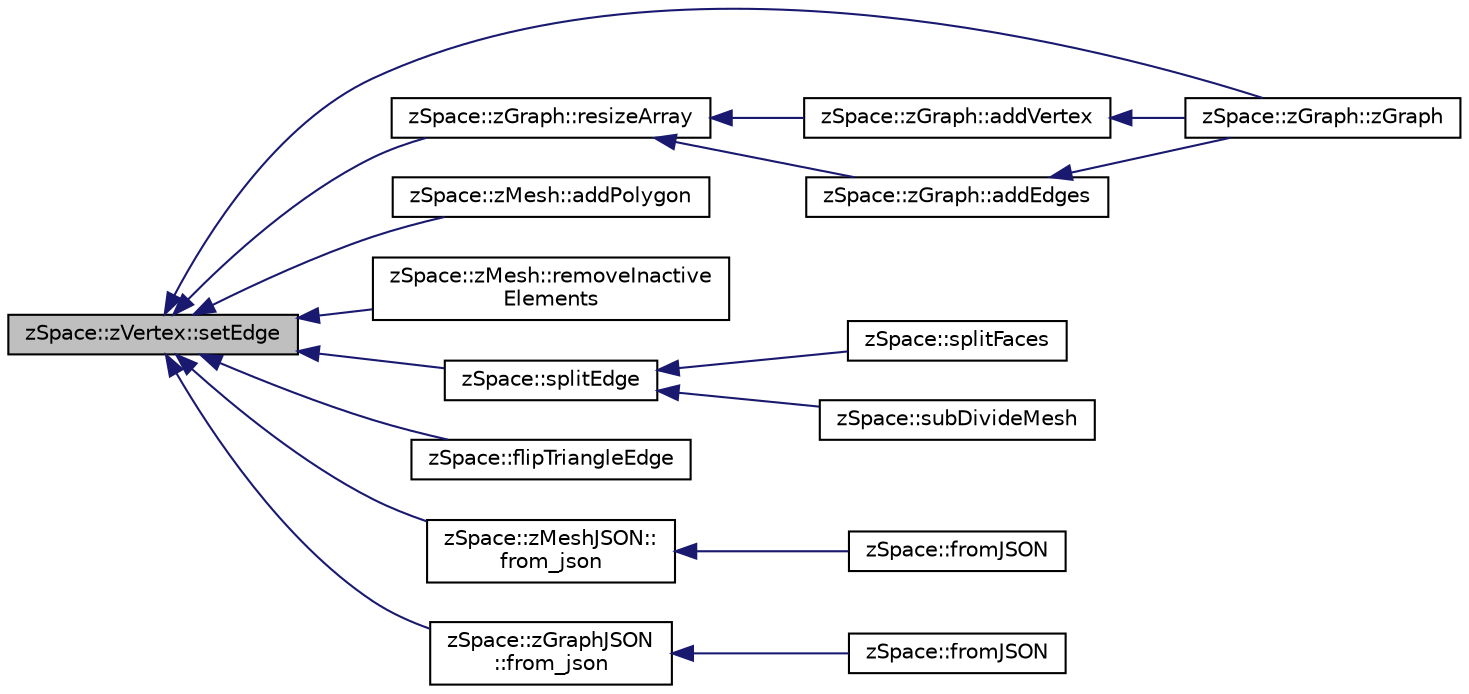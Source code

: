 digraph "zSpace::zVertex::setEdge"
{
  edge [fontname="Helvetica",fontsize="10",labelfontname="Helvetica",labelfontsize="10"];
  node [fontname="Helvetica",fontsize="10",shape=record];
  rankdir="LR";
  Node91 [label="zSpace::zVertex::setEdge",height=0.2,width=0.4,color="black", fillcolor="grey75", style="filled", fontcolor="black"];
  Node91 -> Node92 [dir="back",color="midnightblue",fontsize="10",style="solid",fontname="Helvetica"];
  Node92 [label="zSpace::zGraph::zGraph",height=0.2,width=0.4,color="black", fillcolor="white", style="filled",URL="$classz_space_1_1z_graph.html#a7a53b68f1efa596293b85259464cf3ff",tooltip="Overloaded constructor. "];
  Node91 -> Node93 [dir="back",color="midnightblue",fontsize="10",style="solid",fontname="Helvetica"];
  Node93 [label="zSpace::zGraph::resizeArray",height=0.2,width=0.4,color="black", fillcolor="white", style="filled",URL="$classz_space_1_1z_graph.html#a8b28611b85ceff8555b9230e3af6f47a",tooltip="This method resizes the array connected with the input type to the specified newSize. "];
  Node93 -> Node94 [dir="back",color="midnightblue",fontsize="10",style="solid",fontname="Helvetica"];
  Node94 [label="zSpace::zGraph::addVertex",height=0.2,width=0.4,color="black", fillcolor="white", style="filled",URL="$classz_space_1_1z_graph.html#acf5cd0b78050f671984cfc4341de8b32",tooltip="This method adds a vertex to the vertices array. "];
  Node94 -> Node92 [dir="back",color="midnightblue",fontsize="10",style="solid",fontname="Helvetica"];
  Node93 -> Node95 [dir="back",color="midnightblue",fontsize="10",style="solid",fontname="Helvetica"];
  Node95 [label="zSpace::zGraph::addEdges",height=0.2,width=0.4,color="black", fillcolor="white", style="filled",URL="$classz_space_1_1z_graph.html#a821941b26e312ab5015ae34fecbd43b3",tooltip="This method adds an edge and its symmetry edge to the edges array. "];
  Node95 -> Node92 [dir="back",color="midnightblue",fontsize="10",style="solid",fontname="Helvetica"];
  Node91 -> Node96 [dir="back",color="midnightblue",fontsize="10",style="solid",fontname="Helvetica"];
  Node96 [label="zSpace::zMesh::addPolygon",height=0.2,width=0.4,color="black", fillcolor="white", style="filled",URL="$classz_space_1_1z_mesh.html#ada4fb88bb2402a06f75d730e23597407",tooltip="This method adds a face to the faces array and updates the pointers of vertices, edges and polygons o..."];
  Node91 -> Node97 [dir="back",color="midnightblue",fontsize="10",style="solid",fontname="Helvetica"];
  Node97 [label="zSpace::zMesh::removeInactive\lElements",height=0.2,width=0.4,color="black", fillcolor="white", style="filled",URL="$classz_space_1_1z_mesh.html#ab21d59eecb169921b427a7e766d47aa5",tooltip="This method resizes the array connected with the input type to the specified newSize. "];
  Node91 -> Node98 [dir="back",color="midnightblue",fontsize="10",style="solid",fontname="Helvetica"];
  Node98 [label="zSpace::splitEdge",height=0.2,width=0.4,color="black", fillcolor="white", style="filled",URL="$group__z_mesh_modifiers.html#ga2259376b4c9c7cebc97c491574a47e24",tooltip="This method splits an edge and inserts a vertex along the edge at the input factor. "];
  Node98 -> Node99 [dir="back",color="midnightblue",fontsize="10",style="solid",fontname="Helvetica"];
  Node99 [label="zSpace::splitFaces",height=0.2,width=0.4,color="black", fillcolor="white", style="filled",URL="$group__z_mesh_modifiers.html#gaeda022d590a10b38c94e75bc0e278d80",tooltip="This method splits a set of edges and faces of a mesh in a continuous manner. "];
  Node98 -> Node100 [dir="back",color="midnightblue",fontsize="10",style="solid",fontname="Helvetica"];
  Node100 [label="zSpace::subDivideMesh",height=0.2,width=0.4,color="black", fillcolor="white", style="filled",URL="$group__z_mesh_modifiers.html#gaaa9902fbf3ac2600afbf54335c286760",tooltip="This method subdivides all the faces and edges of the mesh. "];
  Node91 -> Node101 [dir="back",color="midnightblue",fontsize="10",style="solid",fontname="Helvetica"];
  Node101 [label="zSpace::flipTriangleEdge",height=0.2,width=0.4,color="black", fillcolor="white", style="filled",URL="$group__z_mesh_modifiers.html#ga23b04bfa34f16159cbc2b1c5e1116f39",tooltip="This method flips the edge shared bettwen two rainglua faces. "];
  Node91 -> Node102 [dir="back",color="midnightblue",fontsize="10",style="solid",fontname="Helvetica"];
  Node102 [label="zSpace::zMeshJSON::\lfrom_json",height=0.2,width=0.4,color="black", fillcolor="white", style="filled",URL="$classz_space_1_1z_mesh_j_s_o_n.html#a50e0cbaadd094cf4f26179cdf23b9464",tooltip="This method creates the HE data structure from JSON file using JSON Modern Library. "];
  Node102 -> Node103 [dir="back",color="midnightblue",fontsize="10",style="solid",fontname="Helvetica"];
  Node103 [label="zSpace::fromJSON",height=0.2,width=0.4,color="black", fillcolor="white", style="filled",URL="$group__z_i_o___mesh.html#gad2f07c6da97272b61502c6fab57d83b0",tooltip="This method imports zMesh from a JSON file format using JSON Modern Library. "];
  Node91 -> Node104 [dir="back",color="midnightblue",fontsize="10",style="solid",fontname="Helvetica"];
  Node104 [label="zSpace::zGraphJSON\l::from_json",height=0.2,width=0.4,color="black", fillcolor="white", style="filled",URL="$classz_space_1_1z_graph_j_s_o_n.html#ad6e1e17a5c3bd52b4433439f13a4b3a4",tooltip="This method creates the zGraph from JSON file using JSON Modern Library. "];
  Node104 -> Node105 [dir="back",color="midnightblue",fontsize="10",style="solid",fontname="Helvetica"];
  Node105 [label="zSpace::fromJSON",height=0.2,width=0.4,color="black", fillcolor="white", style="filled",URL="$group__z_i_o___graph.html#ga72f18c5d3de0d92bea72ed214d7ba159",tooltip="This method imports zGraph from a JSON file format using JSON Modern Library. "];
}
